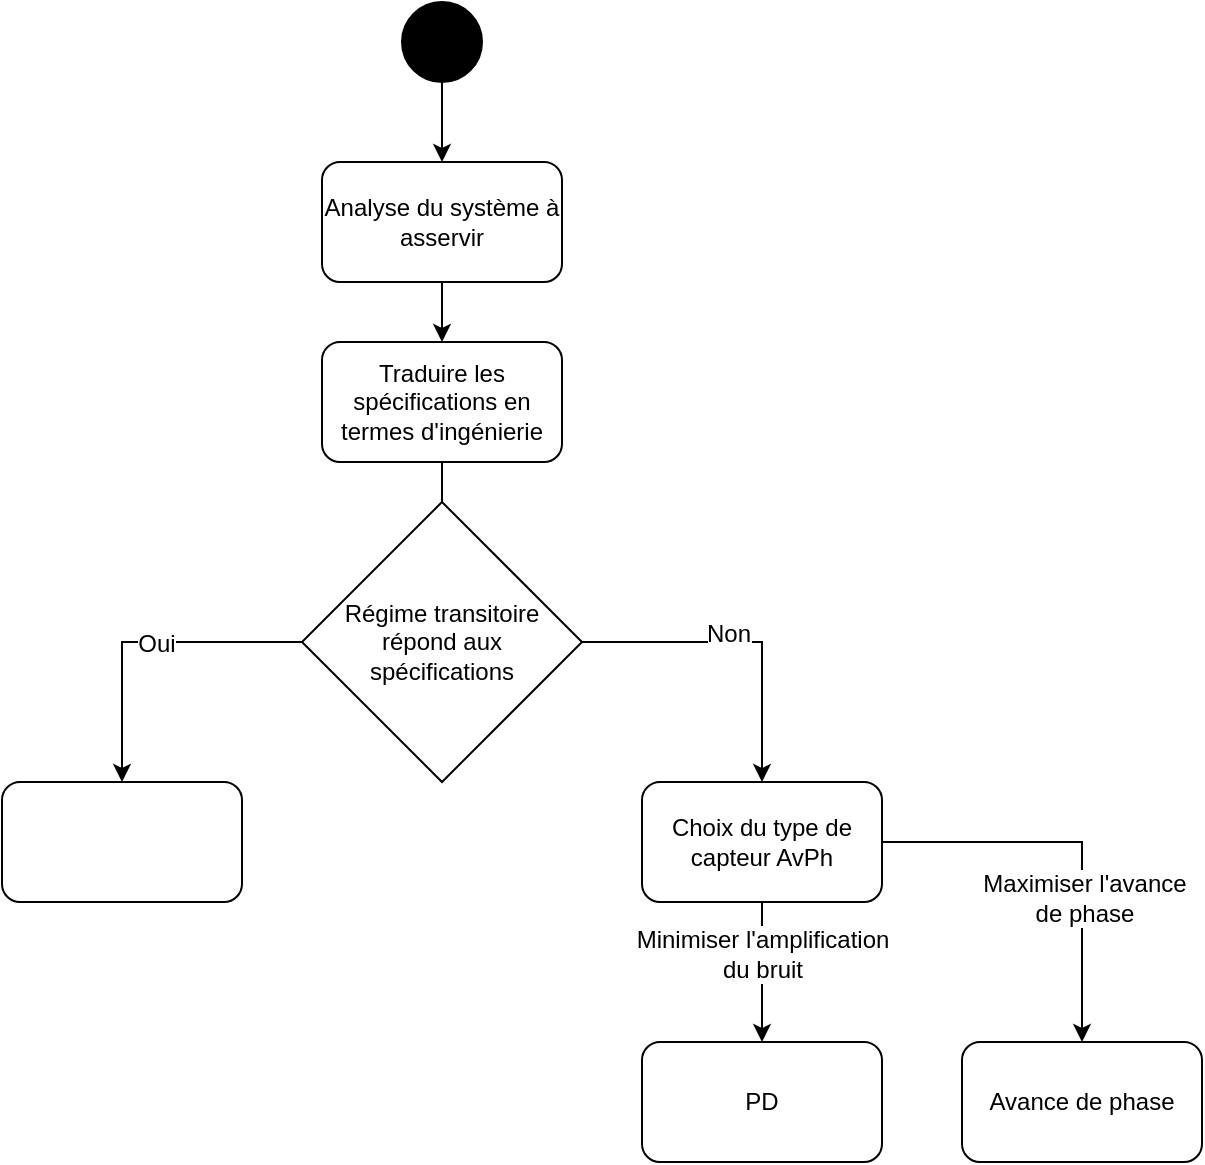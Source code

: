 <mxfile version="12.2.4" type="device" pages="1"><diagram id="tNXuGjexe02tq0AQt1Rs" name="Page-1"><mxGraphModel dx="763" dy="603" grid="1" gridSize="10" guides="1" tooltips="1" connect="1" arrows="1" fold="1" page="1" pageScale="1" pageWidth="827" pageHeight="1169" math="0" shadow="0"><root><mxCell id="0"/><mxCell id="1" parent="0"/><mxCell id="fDG_ff6Put4vPCD5kC86-4" style="edgeStyle=orthogonalEdgeStyle;rounded=0;orthogonalLoop=1;jettySize=auto;html=1;entryX=0.5;entryY=0;entryDx=0;entryDy=0;" edge="1" parent="1" source="fDG_ff6Put4vPCD5kC86-1" target="fDG_ff6Put4vPCD5kC86-3"><mxGeometry relative="1" as="geometry"/></mxCell><mxCell id="fDG_ff6Put4vPCD5kC86-1" value="" style="ellipse;whiteSpace=wrap;html=1;aspect=fixed;fillColor=#000000;" vertex="1" parent="1"><mxGeometry x="330" y="70" width="40" height="40" as="geometry"/></mxCell><mxCell id="fDG_ff6Put4vPCD5kC86-6" style="edgeStyle=orthogonalEdgeStyle;rounded=0;orthogonalLoop=1;jettySize=auto;html=1;entryX=0.5;entryY=0;entryDx=0;entryDy=0;" edge="1" parent="1" source="fDG_ff6Put4vPCD5kC86-3" target="fDG_ff6Put4vPCD5kC86-5"><mxGeometry relative="1" as="geometry"/></mxCell><mxCell id="fDG_ff6Put4vPCD5kC86-3" value="Analyse du système à asservir" style="rounded=1;whiteSpace=wrap;html=1;fillColor=#FFFFFF;" vertex="1" parent="1"><mxGeometry x="290" y="150" width="120" height="60" as="geometry"/></mxCell><mxCell id="fDG_ff6Put4vPCD5kC86-8" style="edgeStyle=orthogonalEdgeStyle;rounded=0;orthogonalLoop=1;jettySize=auto;html=1;entryX=0.5;entryY=0;entryDx=0;entryDy=0;" edge="1" parent="1" source="fDG_ff6Put4vPCD5kC86-5"><mxGeometry relative="1" as="geometry"><mxPoint x="350" y="350" as="targetPoint"/></mxGeometry></mxCell><mxCell id="fDG_ff6Put4vPCD5kC86-5" value="Traduire les spécifications en termes d'ingénierie" style="rounded=1;whiteSpace=wrap;html=1;fillColor=#FFFFFF;" vertex="1" parent="1"><mxGeometry x="290" y="240" width="120" height="60" as="geometry"/></mxCell><mxCell id="fDG_ff6Put4vPCD5kC86-12" style="edgeStyle=orthogonalEdgeStyle;rounded=0;orthogonalLoop=1;jettySize=auto;html=1;entryX=0.5;entryY=0;entryDx=0;entryDy=0;" edge="1" parent="1" source="fDG_ff6Put4vPCD5kC86-9" target="fDG_ff6Put4vPCD5kC86-10"><mxGeometry relative="1" as="geometry"/></mxCell><mxCell id="fDG_ff6Put4vPCD5kC86-13" value="Oui" style="text;html=1;resizable=0;points=[];align=center;verticalAlign=middle;labelBackgroundColor=#ffffff;" vertex="1" connectable="0" parent="fDG_ff6Put4vPCD5kC86-12"><mxGeometry x="-0.09" y="1" relative="1" as="geometry"><mxPoint as="offset"/></mxGeometry></mxCell><mxCell id="fDG_ff6Put4vPCD5kC86-15" style="edgeStyle=orthogonalEdgeStyle;rounded=0;orthogonalLoop=1;jettySize=auto;html=1;entryX=0.5;entryY=0;entryDx=0;entryDy=0;" edge="1" parent="1" source="fDG_ff6Put4vPCD5kC86-9" target="fDG_ff6Put4vPCD5kC86-11"><mxGeometry relative="1" as="geometry"/></mxCell><mxCell id="fDG_ff6Put4vPCD5kC86-17" value="Non" style="text;html=1;resizable=0;points=[];align=center;verticalAlign=middle;labelBackgroundColor=#ffffff;" vertex="1" connectable="0" parent="fDG_ff6Put4vPCD5kC86-15"><mxGeometry x="-0.088" y="4" relative="1" as="geometry"><mxPoint as="offset"/></mxGeometry></mxCell><mxCell id="fDG_ff6Put4vPCD5kC86-9" value="Régime transitoire répond aux &lt;br&gt;spécifications" style="rhombus;whiteSpace=wrap;html=1;fillColor=#FFFFFF;" vertex="1" parent="1"><mxGeometry x="280" y="320" width="140" height="140" as="geometry"/></mxCell><mxCell id="fDG_ff6Put4vPCD5kC86-10" value="" style="rounded=1;whiteSpace=wrap;html=1;fillColor=#FFFFFF;" vertex="1" parent="1"><mxGeometry x="130" y="460" width="120" height="60" as="geometry"/></mxCell><mxCell id="fDG_ff6Put4vPCD5kC86-18" style="edgeStyle=orthogonalEdgeStyle;rounded=0;orthogonalLoop=1;jettySize=auto;html=1;entryX=0.5;entryY=0;entryDx=0;entryDy=0;" edge="1" parent="1" source="fDG_ff6Put4vPCD5kC86-11" target="fDG_ff6Put4vPCD5kC86-21"><mxGeometry relative="1" as="geometry"><mxPoint x="510" y="590" as="targetPoint"/></mxGeometry></mxCell><mxCell id="fDG_ff6Put4vPCD5kC86-19" value="Minimiser l'amplification &lt;br&gt;du bruit" style="text;html=1;resizable=0;points=[];align=center;verticalAlign=middle;labelBackgroundColor=#ffffff;" vertex="1" connectable="0" parent="fDG_ff6Put4vPCD5kC86-18"><mxGeometry x="-0.276" relative="1" as="geometry"><mxPoint as="offset"/></mxGeometry></mxCell><mxCell id="fDG_ff6Put4vPCD5kC86-20" style="edgeStyle=orthogonalEdgeStyle;rounded=0;orthogonalLoop=1;jettySize=auto;html=1;exitX=1;exitY=0.5;exitDx=0;exitDy=0;entryX=0.5;entryY=0;entryDx=0;entryDy=0;" edge="1" parent="1" source="fDG_ff6Put4vPCD5kC86-11" target="fDG_ff6Put4vPCD5kC86-22"><mxGeometry relative="1" as="geometry"><mxPoint x="670" y="540" as="targetPoint"/></mxGeometry></mxCell><mxCell id="fDG_ff6Put4vPCD5kC86-25" value="Maximiser l'avance &lt;br&gt;de phase" style="text;html=1;resizable=0;points=[];align=center;verticalAlign=middle;labelBackgroundColor=#ffffff;" vertex="1" connectable="0" parent="fDG_ff6Put4vPCD5kC86-20"><mxGeometry y="-28" relative="1" as="geometry"><mxPoint x="29" y="28" as="offset"/></mxGeometry></mxCell><mxCell id="fDG_ff6Put4vPCD5kC86-11" value="Choix du type de capteur AvPh" style="rounded=1;whiteSpace=wrap;html=1;fillColor=#FFFFFF;" vertex="1" parent="1"><mxGeometry x="450" y="460" width="120" height="60" as="geometry"/></mxCell><mxCell id="fDG_ff6Put4vPCD5kC86-21" value="PD" style="rounded=1;whiteSpace=wrap;html=1;fillColor=#FFFFFF;" vertex="1" parent="1"><mxGeometry x="450" y="590" width="120" height="60" as="geometry"/></mxCell><mxCell id="fDG_ff6Put4vPCD5kC86-22" value="Avance de phase" style="rounded=1;whiteSpace=wrap;html=1;fillColor=#FFFFFF;" vertex="1" parent="1"><mxGeometry x="610" y="590" width="120" height="60" as="geometry"/></mxCell></root></mxGraphModel></diagram></mxfile>